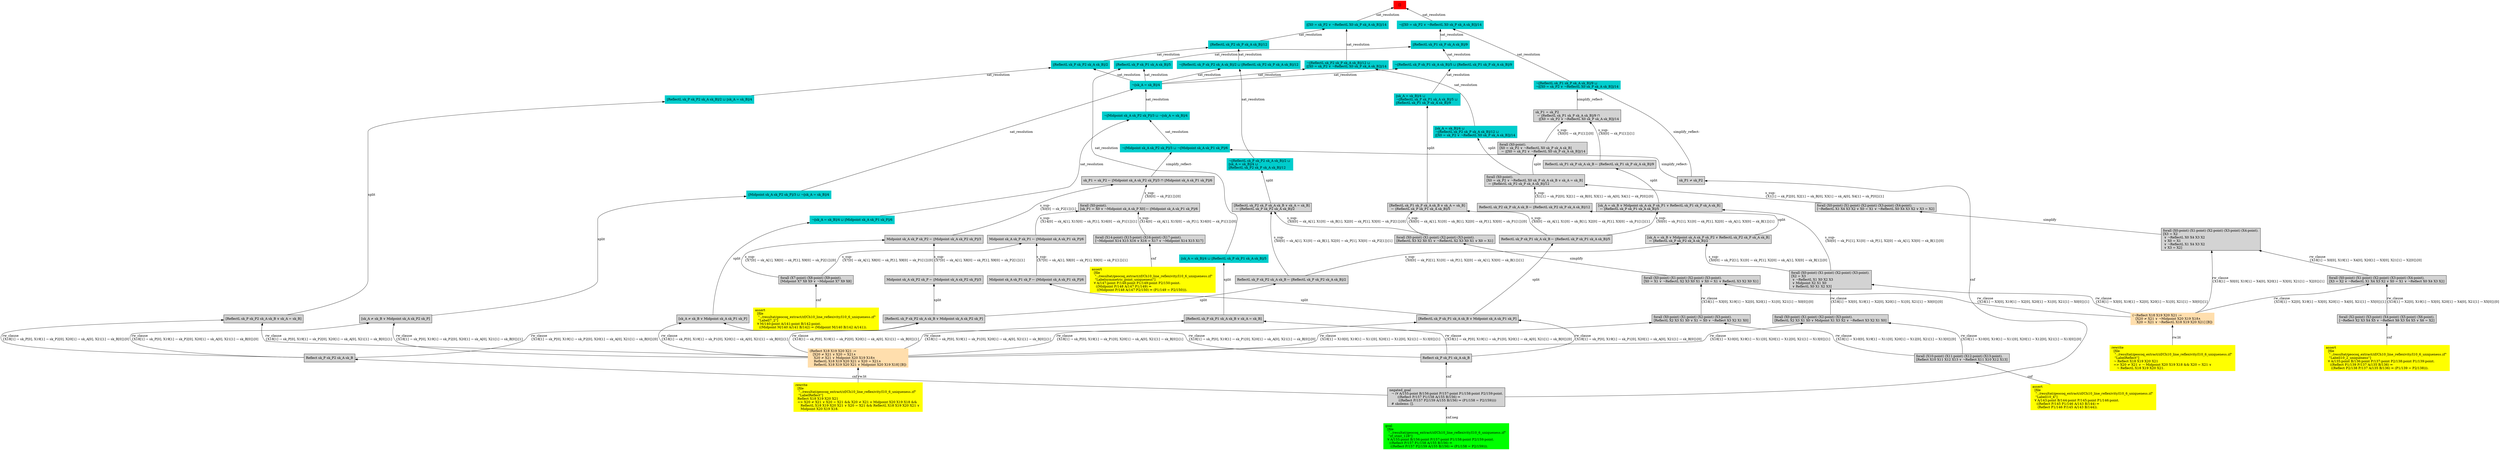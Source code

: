digraph "unsat_graph" {
  vertex_0 [color=red, label="[]", shape=box, style=filled];
  vertex_0 -> vertex_1 [label="sat_resolution", dir="back"];
  vertex_1 [color=cyan3, shape=box, label="⟦[X0 = sk_P2 ∨ ¬ReflectL X0 sk_P sk_A sk_B]⟧/14\l", style=filled];
  vertex_1 -> vertex_2 [label="sat_resolution", dir="back"];
  vertex_2 [color=cyan3, shape=box, label="⟦ReflectL sk_P2 sk_P sk_A sk_B⟧/12\l", style=filled];
  vertex_2 -> vertex_3 [label="sat_resolution", dir="back"];
  vertex_3 [color=cyan3, shape=box, label="⟦ReflectL sk_P sk_P2 sk_A sk_B⟧/2\l", style=filled];
  vertex_3 -> vertex_4 [label="sat_resolution", dir="back"];
  vertex_4 [color=cyan3, shape=box, label="¬⟦sk_A = sk_B⟧/4\l", style=filled];
  vertex_4 -> vertex_5 [label="sat_resolution", dir="back"];
  vertex_5 [color=cyan3, shape=box, label="⟦Midpoint sk_A sk_P2 sk_P⟧/3 ⊔ ¬⟦sk_A = sk_B⟧/4\l", style=filled];
  vertex_5 -> vertex_6 [label="split", dir="back"];
  vertex_6 [shape=box, label="[sk_A ≠ sk_B ∨ Midpoint sk_A sk_P2 sk_P]\l", style=filled];
  vertex_6 -> vertex_7 [label="rw_clause\l\{X18[1] → sk_P[0], X19[1] → sk_P2[0], X20[1] → sk_A[0], X21[1] → sk_B[0]\}[1]\l", dir="back"];
  vertex_7 [color=navajowhite, shape=box, label="(Reflect X18 X19 X20 X21 :=\l   [X20 ≠ X21 ∨ X20 = X21∧\l    X20 ≠ X21 ∨ Midpoint X20 X19 X18∧\l    ReflectL X18 X19 X20 X21 ∨ X20 = X21∧\l    ReflectL X18 X19 X20 X21 ∨ Midpoint X20 X19 X18] [B])\l", style=filled];
  vertex_7 -> vertex_8 [label="rw.lit", dir="back"];
  vertex_8 [color=yellow, shape=box, label="rewrite\l  [file\l   \"../resultat/geocoq_extract/zf/Ch10_line_reflexivity/l10_6_uniqueness.zf\" \l   \"LabelReflect\"]\l  Reflect X18 X19 X20 X21\l  =\> X20 ≠ X21 ∨ X20 = X21 && X20 ≠ X21 ∨ Midpoint X20 X19 X18 && \l     ReflectL X18 X19 X20 X21 ∨ X20 = X21 && ReflectL X18 X19 X20 X21 ∨ \l     Midpoint X20 X19 X18.\l", style=filled];
  vertex_6 -> vertex_9 [label="rw_clause\l\{X18[1] → sk_P[0], X19[1] → sk_P2[0], X20[1] → sk_A[0], X21[1] → sk_B[0]\}[0]\l", dir="back"];
  vertex_9 [shape=box, label="Reflect sk_P sk_P2 sk_A sk_B\l", style=filled];
  vertex_9 -> vertex_10 [label="cnf", dir="back"];
  vertex_10 [shape=box, label="negated_goal\l  ¬ (∀ A/155:point B/156:point P/157:point P1/158:point P2/159:point.\l        ((Reflect P/157 P1/158 A/155 B/156) ⇒\l         ((Reflect P/157 P2/159 A/155 B/156) ⇒ (P1/158 = P2/159))))\l  # skolems: [].\l", style=filled];
  vertex_10 -> vertex_11 [label="cnf.neg", dir="back"];
  vertex_11 [color=green, shape=box, label="goal\l  [file\l   \"../resultat/geocoq_extract/zf/Ch10_line_reflexivity/l10_6_uniqueness.zf\" \l   \"zf_stmt_128\"]\l  ∀ A/155:point B/156:point P/157:point P1/158:point P2/159:point.\l    ((Reflect P/157 P1/158 A/155 B/156) ⇒\l     ((Reflect P/157 P2/159 A/155 B/156) ⇒ (P1/158 = P2/159))).\l", style=filled];
  vertex_4 -> vertex_12 [label="sat_resolution", dir="back"];
  vertex_12 [color=cyan3, shape=box, label="¬⟦Midpoint sk_A sk_P2 sk_P⟧/3 ⊔ ¬⟦sk_A = sk_B⟧/4\l", style=filled];
  vertex_12 -> vertex_13 [label="sat_resolution", dir="back"];
  vertex_13 [color=cyan3, shape=box, label="¬⟦sk_A = sk_B⟧/4 ⊔ ⟦Midpoint sk_A sk_P1 sk_P⟧/6\l", style=filled];
  vertex_13 -> vertex_14 [label="split", dir="back"];
  vertex_14 [shape=box, label="[sk_A ≠ sk_B ∨ Midpoint sk_A sk_P1 sk_P]\l", style=filled];
  vertex_14 -> vertex_7 [label="rw_clause\l\{X18[1] → sk_P[0], X19[1] → sk_P1[0], X20[1] → sk_A[0], X21[1] → sk_B[0]\}[1]\l", dir="back"];
  vertex_14 -> vertex_15 [label="rw_clause\l\{X18[1] → sk_P[0], X19[1] → sk_P1[0], X20[1] → sk_A[0], X21[1] → sk_B[0]\}[0]\l", dir="back"];
  vertex_15 [shape=box, label="Reflect sk_P sk_P1 sk_A sk_B\l", style=filled];
  vertex_15 -> vertex_10 [label="cnf", dir="back"];
  vertex_12 -> vertex_16 [label="sat_resolution", dir="back"];
  vertex_16 [color=cyan3, shape=box, label="¬⟦Midpoint sk_A sk_P2 sk_P⟧/3 ⊔ ¬⟦Midpoint sk_A sk_P1 sk_P⟧/6\l", style=filled];
  vertex_16 -> vertex_17 [label="simplify_reflect-", dir="back"];
  vertex_17 [shape=box, label="sk_P1 ≠ sk_P2\l", style=filled];
  vertex_17 -> vertex_10 [label="cnf", dir="back"];
  vertex_16 -> vertex_18 [label="simplify_reflect-", dir="back"];
  vertex_18 [shape=box, label="sk_P1 = sk_P2 ← ⟦Midpoint sk_A sk_P2 sk_P⟧/3 ⊓ ⟦Midpoint sk_A sk_P1 sk_P⟧/6\l", style=filled];
  vertex_18 -> vertex_19 [label="s_sup-\l\{X0[0] → sk_P2[1]\}[0]\l", dir="back"];
  vertex_19 [shape=box, label="forall (X0:point).\l[sk_P1 = X0 ∨ ¬Midpoint sk_A sk_P X0] ← ⟦Midpoint sk_A sk_P1 sk_P⟧/6\l", style=filled];
  vertex_19 -> vertex_20 [label="s_sup-\l\{X14[0] → sk_A[1], X15[0] → sk_P[1], X16[0] → sk_P1[1]\}[0]\l", dir="back"];
  vertex_20 [shape=box, label="forall (X14:point) (X15:point) (X16:point) (X17:point).\l[¬Midpoint X14 X15 X16 ∨ X16 = X17 ∨ ¬Midpoint X14 X15 X17]\l", style=filled];
  vertex_20 -> vertex_21 [label="cnf", dir="back"];
  vertex_21 [color=yellow, shape=box, label="assert\l  [file\l   \"../resultat/geocoq_extract/zf/Ch10_line_reflexivity/l10_6_uniqueness.zf\" \l   \"Labelsymmetric_point_uniqueness\"]\l  ∀ A/147:point P/148:point P1/149:point P2/150:point.\l    ((Midpoint P/148 A/147 P1/149) ⇒\l     ((Midpoint P/148 A/147 P2/150) ⇒ (P1/149 = P2/150))).\l", style=filled];
  vertex_19 -> vertex_22 [label="s_sup-\l\{X14[0] → sk_A[1], X15[0] → sk_P[1], X16[0] → sk_P1[1]\}[1]\l", dir="back"];
  vertex_22 [shape=box, label="Midpoint sk_A sk_P sk_P1 ← ⟦Midpoint sk_A sk_P1 sk_P⟧/6\l", style=filled];
  vertex_22 -> vertex_23 [label="s_sup-\l\{X7[0] → sk_A[1], X8[0] → sk_P[1], X9[0] → sk_P1[1]\}[0]\l", dir="back"];
  vertex_23 [shape=box, label="forall (X7:point) (X8:point) (X9:point).\l[Midpoint X7 X8 X9 ∨ ¬Midpoint X7 X9 X8]\l", style=filled];
  vertex_23 -> vertex_24 [label="cnf", dir="back"];
  vertex_24 [color=yellow, shape=box, label="assert\l  [file\l   \"../resultat/geocoq_extract/zf/Ch10_line_reflexivity/l10_6_uniqueness.zf\" \l   \"Labell7_2\"]\l  ∀ M/140:point A/141:point B/142:point.\l    ((Midpoint M/140 A/141 B/142) ⇒ (Midpoint M/140 B/142 A/141)).\l", style=filled];
  vertex_22 -> vertex_25 [label="s_sup-\l\{X7[0] → sk_A[1], X8[0] → sk_P[1], X9[0] → sk_P1[1]\}[1]\l", dir="back"];
  vertex_25 [shape=box, label="Midpoint sk_A sk_P1 sk_P ← ⟦Midpoint sk_A sk_P1 sk_P⟧/6\l", style=filled];
  vertex_25 -> vertex_26 [label="split", dir="back"];
  vertex_26 [shape=box, label="[ReflectL sk_P sk_P1 sk_A sk_B ∨ Midpoint sk_A sk_P1 sk_P]\l", style=filled];
  vertex_26 -> vertex_7 [label="rw_clause\l\{X18[1] → sk_P[0], X19[1] → sk_P1[0], X20[1] → sk_A[0], X21[1] → sk_B[0]\}[1]\l", dir="back"];
  vertex_26 -> vertex_15 [label="rw_clause\l\{X18[1] → sk_P[0], X19[1] → sk_P1[0], X20[1] → sk_A[0], X21[1] → sk_B[0]\}[0]\l", dir="back"];
  vertex_18 -> vertex_27 [label="s_sup-\l\{X0[0] → sk_P2[1]\}[1]\l", dir="back"];
  vertex_27 [shape=box, label="Midpoint sk_A sk_P sk_P2 ← ⟦Midpoint sk_A sk_P2 sk_P⟧/3\l", style=filled];
  vertex_27 -> vertex_23 [label="s_sup-\l\{X7[0] → sk_A[1], X8[0] → sk_P[1], X9[0] → sk_P2[1]\}[0]\l", dir="back"];
  vertex_27 -> vertex_28 [label="s_sup-\l\{X7[0] → sk_A[1], X8[0] → sk_P[1], X9[0] → sk_P2[1]\}[1]\l", dir="back"];
  vertex_28 [shape=box, label="Midpoint sk_A sk_P2 sk_P ← ⟦Midpoint sk_A sk_P2 sk_P⟧/3\l", style=filled];
  vertex_28 -> vertex_29 [label="split", dir="back"];
  vertex_29 [shape=box, label="[ReflectL sk_P sk_P2 sk_A sk_B ∨ Midpoint sk_A sk_P2 sk_P]\l", style=filled];
  vertex_29 -> vertex_7 [label="rw_clause\l\{X18[1] → sk_P[0], X19[1] → sk_P2[0], X20[1] → sk_A[0], X21[1] → sk_B[0]\}[1]\l", dir="back"];
  vertex_29 -> vertex_9 [label="rw_clause\l\{X18[1] → sk_P[0], X19[1] → sk_P2[0], X20[1] → sk_A[0], X21[1] → sk_B[0]\}[0]\l", dir="back"];
  vertex_3 -> vertex_30 [label="sat_resolution", dir="back"];
  vertex_30 [color=cyan3, shape=box, label="⟦ReflectL sk_P sk_P2 sk_A sk_B⟧/2 ⊔ ⟦sk_A = sk_B⟧/4\l", style=filled];
  vertex_30 -> vertex_31 [label="split", dir="back"];
  vertex_31 [shape=box, label="[ReflectL sk_P sk_P2 sk_A sk_B ∨ sk_A = sk_B]\l", style=filled];
  vertex_31 -> vertex_7 [label="rw_clause\l\{X18[1] → sk_P[0], X19[1] → sk_P2[0], X20[1] → sk_A[0], X21[1] → sk_B[0]\}[1]\l", dir="back"];
  vertex_31 -> vertex_9 [label="rw_clause\l\{X18[1] → sk_P[0], X19[1] → sk_P2[0], X20[1] → sk_A[0], X21[1] → sk_B[0]\}[0]\l", dir="back"];
  vertex_2 -> vertex_32 [label="sat_resolution", dir="back"];
  vertex_32 [color=cyan3, shape=box, label="¬⟦ReflectL sk_P sk_P2 sk_A sk_B⟧/2 ⊔ ⟦ReflectL sk_P2 sk_P sk_A sk_B⟧/12\l", style=filled];
  vertex_32 -> vertex_4 [label="sat_resolution", dir="back"];
  vertex_32 -> vertex_33 [label="sat_resolution", dir="back"];
  vertex_33 [color=cyan3, shape=box, label="¬⟦ReflectL sk_P sk_P2 sk_A sk_B⟧/2 ⊔ \l⟦sk_A = sk_B⟧/4 ⊔ \l⟦ReflectL sk_P2 sk_P sk_A sk_B⟧/12\l", style=filled];
  vertex_33 -> vertex_34 [label="split", dir="back"];
  vertex_34 [shape=box, label="[ReflectL sk_P2 sk_P sk_A sk_B ∨ sk_A = sk_B]\l  ← ⟦ReflectL sk_P sk_P2 sk_A sk_B⟧/2\l", style=filled];
  vertex_34 -> vertex_35 [label="s_sup-\l\{X0[0] → sk_A[1], X1[0] → sk_B[1], X2[0] → sk_P[1], X3[0] → sk_P2[1]\}[0]\l", dir="back"];
  vertex_35 [shape=box, label="forall (X0:point) (X1:point) (X2:point) (X3:point).\l[ReflectL X3 X2 X0 X1 ∨ ¬ReflectL X2 X3 X0 X1 ∨ X0 = X1]\l", style=filled];
  vertex_35 -> vertex_36 [label="simplify", dir="back"];
  vertex_36 [shape=box, label="forall (X0:point) (X1:point) (X2:point) (X3:point).\l[X0 = X1 ∨ ¬ReflectL X2 X3 X0 X1 ∨ X0 = X1 ∨ ReflectL X3 X2 X0 X1]\l", style=filled];
  vertex_36 -> vertex_37 [label="rw_clause\l\{X18[1] → X3[0], X19[1] → X2[0], X20[1] → X1[0], X21[1] → X0[0]\}[1]\l", dir="back"];
  vertex_37 [color=navajowhite, shape=box, label="(¬Reflect X18 X19 X20 X21 :=\l   [X20 ≠ X21 ∨ ¬Midpoint X20 X19 X18∧\l    X20 = X21 ∨ ¬ReflectL X18 X19 X20 X21] [B])\l", style=filled];
  vertex_37 -> vertex_38 [label="rw.lit", dir="back"];
  vertex_38 [color=yellow, shape=box, label="rewrite\l  [file\l   \"../resultat/geocoq_extract/zf/Ch10_line_reflexivity/l10_6_uniqueness.zf\" \l   \"LabelReflect\"]\l  ¬ Reflect X18 X19 X20 X21\l  =\> X20 ≠ X21 ∨ ¬ Midpoint X20 X19 X18 && X20 = X21 ∨ \l     ¬ ReflectL X18 X19 X20 X21.\l", style=filled];
  vertex_36 -> vertex_39 [label="rw_clause\l\{X18[1] → X3[0], X19[1] → X2[0], X20[1] → X1[0], X21[1] → X0[0]\}[0]\l", dir="back"];
  vertex_39 [shape=box, label="forall (X0:point) (X1:point) (X2:point) (X3:point).\l[ReflectL X2 X3 X1 X0 ∨ X1 = X0 ∨ ¬Reflect X3 X2 X1 X0]\l", style=filled];
  vertex_39 -> vertex_7 [label="rw_clause\l\{X18[1] → X10[0], X19[1] → X11[0], X20[1] → X12[0], X21[1] → X13[0]\}[1]\l", dir="back"];
  vertex_39 -> vertex_40 [label="rw_clause\l\{X18[1] → X10[0], X19[1] → X11[0], X20[1] → X12[0], X21[1] → X13[0]\}[0]\l", dir="back"];
  vertex_40 [shape=box, label="forall (X10:point) (X11:point) (X12:point) (X13:point).\l[Reflect X10 X11 X12 X13 ∨ ¬Reflect X11 X10 X12 X13]\l", style=filled];
  vertex_40 -> vertex_41 [label="cnf", dir="back"];
  vertex_41 [color=yellow, shape=box, label="assert\l  [file\l   \"../resultat/geocoq_extract/zf/Ch10_line_reflexivity/l10_6_uniqueness.zf\" \l   \"Labell10_4\"]\l  ∀ A/143:point B/144:point P/145:point P1/146:point.\l    ((Reflect P/145 P1/146 A/143 B/144) ⇒\l     (Reflect P1/146 P/145 A/143 B/144)).\l", style=filled];
  vertex_34 -> vertex_42 [label="s_sup-\l\{X0[0] → sk_A[1], X1[0] → sk_B[1], X2[0] → sk_P[1], X3[0] → sk_P2[1]\}[1]\l", dir="back"];
  vertex_42 [shape=box, label="ReflectL sk_P sk_P2 sk_A sk_B ← ⟦ReflectL sk_P sk_P2 sk_A sk_B⟧/2\l", style=filled];
  vertex_42 -> vertex_29 [label="split", dir="back"];
  vertex_1 -> vertex_43 [label="sat_resolution", dir="back"];
  vertex_43 [color=cyan3, shape=box, label="¬⟦ReflectL sk_P2 sk_P sk_A sk_B⟧/12 ⊔ \l⟦[X0 = sk_P2 ∨ ¬ReflectL X0 sk_P sk_A sk_B]⟧/14\l", style=filled];
  vertex_43 -> vertex_4 [label="sat_resolution", dir="back"];
  vertex_43 -> vertex_44 [label="sat_resolution", dir="back"];
  vertex_44 [color=cyan3, shape=box, label="⟦sk_A = sk_B⟧/4 ⊔ \l¬⟦ReflectL sk_P2 sk_P sk_A sk_B⟧/12 ⊔ \l⟦[X0 = sk_P2 ∨ ¬ReflectL X0 sk_P sk_A sk_B]⟧/14\l", style=filled];
  vertex_44 -> vertex_45 [label="split", dir="back"];
  vertex_45 [shape=box, label="forall (X0:point).\l[X0 = sk_P2 ∨ ¬ReflectL X0 sk_P sk_A sk_B ∨ sk_A = sk_B]\l  ← ⟦ReflectL sk_P2 sk_P sk_A sk_B⟧/12\l", style=filled];
  vertex_45 -> vertex_46 [label="s_sup-\l\{X1[1] → sk_P2[0], X2[1] → sk_B[0], X3[1] → sk_A[0], X4[1] → sk_P[0]\}[1]\l", dir="back"];
  vertex_46 [shape=box, label="forall (X0:point) (X1:point) (X2:point) (X3:point) (X4:point).\l[¬ReflectL X1 X4 X3 X2 ∨ X0 = X1 ∨ ¬ReflectL X0 X4 X3 X2 ∨ X3 = X2]\l", style=filled];
  vertex_46 -> vertex_47 [label="simplify", dir="back"];
  vertex_47 [shape=box, label="forall (X0:point) (X1:point) (X2:point) (X3:point) (X4:point).\l[X3 = X2\l ∨ ¬ReflectL X0 X4 X3 X2\l ∨ X0 = X1\l ∨ ¬ReflectL X1 X4 X3 X2\l ∨ X3 = X2]\l", style=filled];
  vertex_47 -> vertex_37 [label="rw_clause\l\{X18[1] → X0[0], X19[1] → X4[0], X20[1] → X3[0], X21[1] → X2[0]\}[1]\l", dir="back"];
  vertex_47 -> vertex_48 [label="rw_clause\l\{X18[1] → X0[0], X19[1] → X4[0], X20[1] → X3[0], X21[1] → X2[0]\}[0]\l", dir="back"];
  vertex_48 [shape=box, label="forall (X0:point) (X1:point) (X2:point) (X3:point) (X4:point).\l[X3 = X2 ∨ ¬ReflectL X1 X4 X3 X2 ∨ X0 = X1 ∨ ¬Reflect X0 X4 X3 X2]\l", style=filled];
  vertex_48 -> vertex_37 [label="rw_clause\l\{X18[1] → X2[0], X19[1] → X3[0], X20[1] → X4[0], X21[1] → X5[0]\}[1]\l", dir="back"];
  vertex_48 -> vertex_49 [label="rw_clause\l\{X18[1] → X2[0], X19[1] → X3[0], X20[1] → X4[0], X21[1] → X5[0]\}[0]\l", dir="back"];
  vertex_49 [shape=box, label="forall (X2:point) (X3:point) (X4:point) (X5:point) (X6:point).\l[¬Reflect X2 X3 X4 X5 ∨ ¬Reflect X6 X3 X4 X5 ∨ X6 = X2]\l", style=filled];
  vertex_49 -> vertex_50 [label="cnf", dir="back"];
  vertex_50 [color=yellow, shape=box, label="assert\l  [file\l   \"../resultat/geocoq_extract/zf/Ch10_line_reflexivity/l10_6_uniqueness.zf\" \l   \"Labell10_2_uniqueness\"]\l  ∀ A/135:point B/136:point P/137:point P2/138:point P1/139:point.\l    ((Reflect P1/139 P/137 A/135 B/136) ⇒\l     ((Reflect P2/138 P/137 A/135 B/136) ⇒ (P1/139 = P2/138))).\l", style=filled];
  vertex_45 -> vertex_51 [label="s_sup-\l\{X1[1] → sk_P2[0], X2[1] → sk_B[0], X3[1] → sk_A[0], X4[1] → sk_P[0]\}[0]\l", dir="back"];
  vertex_51 [shape=box, label="ReflectL sk_P2 sk_P sk_A sk_B ← ⟦ReflectL sk_P2 sk_P sk_A sk_B⟧/12\l", style=filled];
  vertex_51 -> vertex_52 [label="split", dir="back"];
  vertex_52 [shape=box, label="[sk_A = sk_B ∨ Midpoint sk_A sk_P sk_P2 ∨ ReflectL sk_P2 sk_P sk_A sk_B]\l  ← ⟦ReflectL sk_P sk_P2 sk_A sk_B⟧/2\l", style=filled];
  vertex_52 -> vertex_53 [label="s_sup-\l\{X0[0] → sk_P2[1], X1[0] → sk_P[1], X2[0] → sk_A[1], X3[0] → sk_B[1]\}[0]\l", dir="back"];
  vertex_53 [shape=box, label="forall (X0:point) (X1:point) (X2:point) (X3:point).\l[X2 = X3\l ∨ ¬ReflectL X1 X0 X2 X3\l ∨ Midpoint X2 X1 X0\l ∨ ReflectL X0 X1 X2 X3]\l", style=filled];
  vertex_53 -> vertex_37 [label="rw_clause\l\{X18[1] → X3[0], X19[1] → X2[0], X20[1] → X1[0], X21[1] → X0[0]\}[1]\l", dir="back"];
  vertex_53 -> vertex_54 [label="rw_clause\l\{X18[1] → X3[0], X19[1] → X2[0], X20[1] → X1[0], X21[1] → X0[0]\}[0]\l", dir="back"];
  vertex_54 [shape=box, label="forall (X0:point) (X1:point) (X2:point) (X3:point).\l[ReflectL X2 X3 X1 X0 ∨ Midpoint X1 X3 X2 ∨ ¬Reflect X3 X2 X1 X0]\l", style=filled];
  vertex_54 -> vertex_7 [label="rw_clause\l\{X18[1] → X10[0], X19[1] → X11[0], X20[1] → X12[0], X21[1] → X13[0]\}[1]\l", dir="back"];
  vertex_54 -> vertex_40 [label="rw_clause\l\{X18[1] → X10[0], X19[1] → X11[0], X20[1] → X12[0], X21[1] → X13[0]\}[0]\l", dir="back"];
  vertex_52 -> vertex_42 [label="s_sup-\l\{X0[0] → sk_P2[1], X1[0] → sk_P[1], X2[0] → sk_A[1], X3[0] → sk_B[1]\}[1]\l", dir="back"];
  vertex_0 -> vertex_55 [label="sat_resolution", dir="back"];
  vertex_55 [color=cyan3, shape=box, label="¬⟦[X0 = sk_P2 ∨ ¬ReflectL X0 sk_P sk_A sk_B]⟧/14\l", style=filled];
  vertex_55 -> vertex_56 [label="sat_resolution", dir="back"];
  vertex_56 [color=cyan3, shape=box, label="⟦ReflectL sk_P1 sk_P sk_A sk_B⟧/9\l", style=filled];
  vertex_56 -> vertex_57 [label="sat_resolution", dir="back"];
  vertex_57 [color=cyan3, shape=box, label="⟦ReflectL sk_P sk_P1 sk_A sk_B⟧/5\l", style=filled];
  vertex_57 -> vertex_4 [label="sat_resolution", dir="back"];
  vertex_57 -> vertex_58 [label="sat_resolution", dir="back"];
  vertex_58 [color=cyan3, shape=box, label="⟦sk_A = sk_B⟧/4 ⊔ ⟦ReflectL sk_P sk_P1 sk_A sk_B⟧/5\l", style=filled];
  vertex_58 -> vertex_59 [label="split", dir="back"];
  vertex_59 [shape=box, label="[ReflectL sk_P sk_P1 sk_A sk_B ∨ sk_A = sk_B]\l", style=filled];
  vertex_59 -> vertex_7 [label="rw_clause\l\{X18[1] → sk_P[0], X19[1] → sk_P1[0], X20[1] → sk_A[0], X21[1] → sk_B[0]\}[1]\l", dir="back"];
  vertex_59 -> vertex_15 [label="rw_clause\l\{X18[1] → sk_P[0], X19[1] → sk_P1[0], X20[1] → sk_A[0], X21[1] → sk_B[0]\}[0]\l", dir="back"];
  vertex_56 -> vertex_60 [label="sat_resolution", dir="back"];
  vertex_60 [color=cyan3, shape=box, label="¬⟦ReflectL sk_P sk_P1 sk_A sk_B⟧/5 ⊔ ⟦ReflectL sk_P1 sk_P sk_A sk_B⟧/9\l", style=filled];
  vertex_60 -> vertex_4 [label="sat_resolution", dir="back"];
  vertex_60 -> vertex_61 [label="sat_resolution", dir="back"];
  vertex_61 [color=cyan3, shape=box, label="⟦sk_A = sk_B⟧/4 ⊔ \l¬⟦ReflectL sk_P sk_P1 sk_A sk_B⟧/5 ⊔ \l⟦ReflectL sk_P1 sk_P sk_A sk_B⟧/9\l", style=filled];
  vertex_61 -> vertex_62 [label="split", dir="back"];
  vertex_62 [shape=box, label="[ReflectL sk_P1 sk_P sk_A sk_B ∨ sk_A = sk_B]\l  ← ⟦ReflectL sk_P sk_P1 sk_A sk_B⟧/5\l", style=filled];
  vertex_62 -> vertex_35 [label="s_sup-\l\{X0[0] → sk_A[1], X1[0] → sk_B[1], X2[0] → sk_P[1], X3[0] → sk_P1[1]\}[0]\l", dir="back"];
  vertex_62 -> vertex_63 [label="s_sup-\l\{X0[0] → sk_A[1], X1[0] → sk_B[1], X2[0] → sk_P[1], X3[0] → sk_P1[1]\}[1]\l", dir="back"];
  vertex_63 [shape=box, label="ReflectL sk_P sk_P1 sk_A sk_B ← ⟦ReflectL sk_P sk_P1 sk_A sk_B⟧/5\l", style=filled];
  vertex_63 -> vertex_26 [label="split", dir="back"];
  vertex_55 -> vertex_64 [label="sat_resolution", dir="back"];
  vertex_64 [color=cyan3, shape=box, label="¬⟦ReflectL sk_P1 sk_P sk_A sk_B⟧/9 ⊔ \l¬⟦[X0 = sk_P2 ∨ ¬ReflectL X0 sk_P sk_A sk_B]⟧/14\l", style=filled];
  vertex_64 -> vertex_17 [label="simplify_reflect-", dir="back"];
  vertex_64 -> vertex_65 [label="simplify_reflect-", dir="back"];
  vertex_65 [shape=box, label="sk_P1 = sk_P2\l  ← ⟦ReflectL sk_P1 sk_P sk_A sk_B⟧/9 ⊓ \l    ⟦[X0 = sk_P2 ∨ ¬ReflectL X0 sk_P sk_A sk_B]⟧/14\l", style=filled];
  vertex_65 -> vertex_66 [label="s_sup-\l\{X0[0] → sk_P1[1]\}[0]\l", dir="back"];
  vertex_66 [shape=box, label="forall (X0:point).\l[X0 = sk_P2 ∨ ¬ReflectL X0 sk_P sk_A sk_B]\l  ← ⟦[X0 = sk_P2 ∨ ¬ReflectL X0 sk_P sk_A sk_B]⟧/14\l", style=filled];
  vertex_66 -> vertex_45 [label="split", dir="back"];
  vertex_65 -> vertex_67 [label="s_sup-\l\{X0[0] → sk_P1[1]\}[1]\l", dir="back"];
  vertex_67 [shape=box, label="ReflectL sk_P1 sk_P sk_A sk_B ← ⟦ReflectL sk_P1 sk_P sk_A sk_B⟧/9\l", style=filled];
  vertex_67 -> vertex_68 [label="split", dir="back"];
  vertex_68 [shape=box, label="[sk_A = sk_B ∨ Midpoint sk_A sk_P sk_P1 ∨ ReflectL sk_P1 sk_P sk_A sk_B]\l  ← ⟦ReflectL sk_P sk_P1 sk_A sk_B⟧/5\l", style=filled];
  vertex_68 -> vertex_53 [label="s_sup-\l\{X0[0] → sk_P1[1], X1[0] → sk_P[1], X2[0] → sk_A[1], X3[0] → sk_B[1]\}[0]\l", dir="back"];
  vertex_68 -> vertex_63 [label="s_sup-\l\{X0[0] → sk_P1[1], X1[0] → sk_P[1], X2[0] → sk_A[1], X3[0] → sk_B[1]\}[1]\l", dir="back"];
  }


